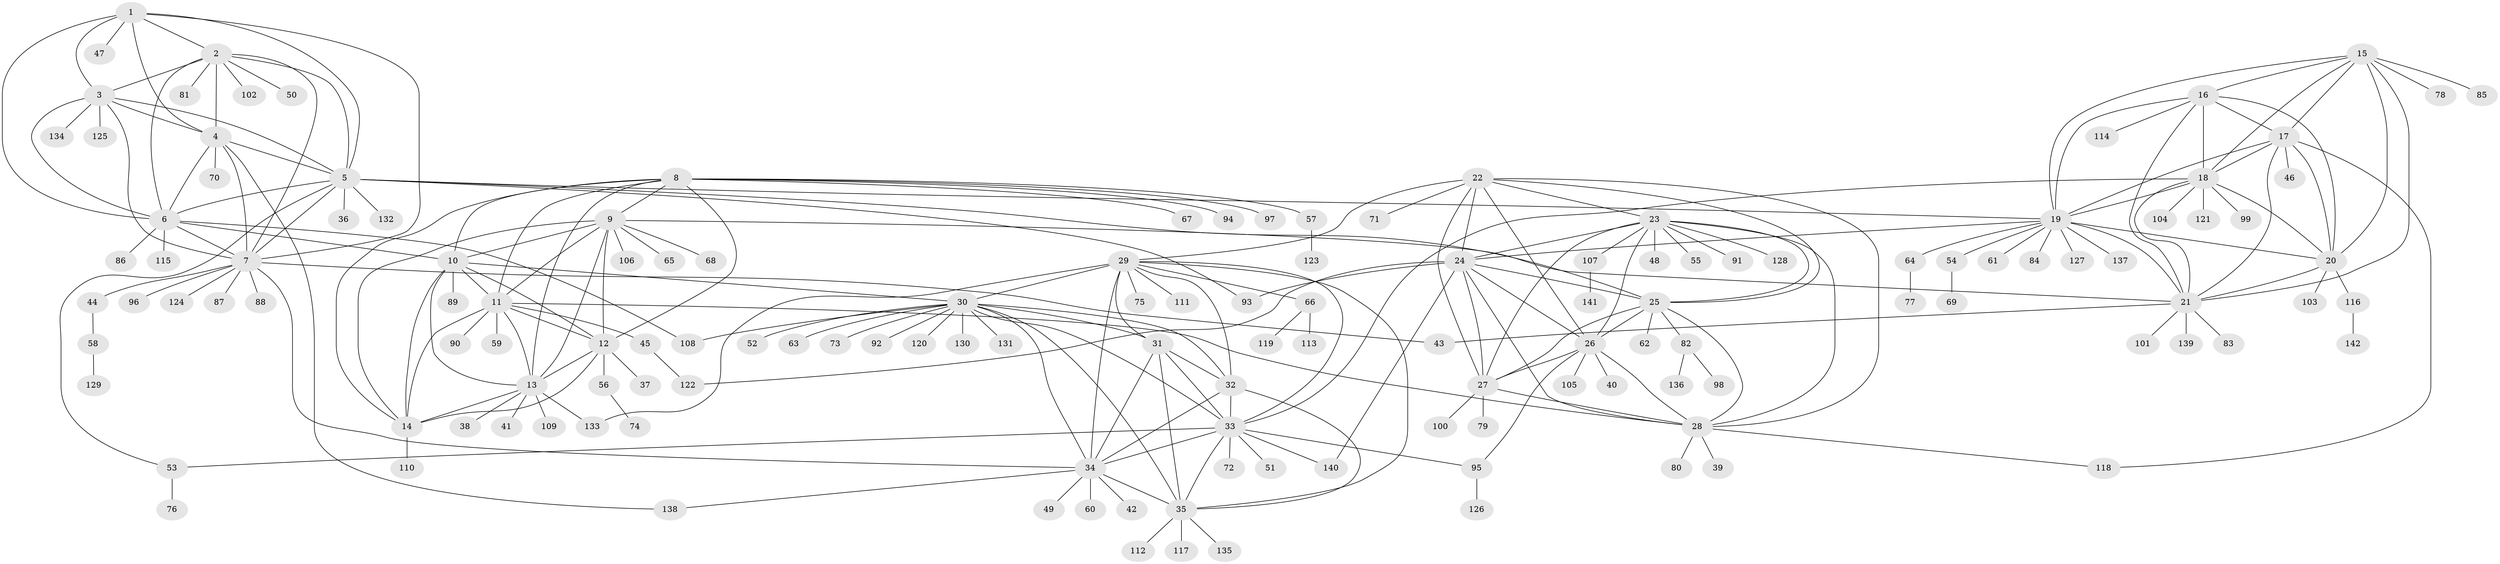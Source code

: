 // coarse degree distribution, {13: 0.008928571428571428, 7: 0.03571428571428571, 6: 0.03571428571428571, 10: 0.008928571428571428, 14: 0.008928571428571428, 12: 0.044642857142857144, 5: 0.017857142857142856, 9: 0.017857142857142856, 8: 0.03571428571428571, 11: 0.008928571428571428, 1: 0.6339285714285714, 2: 0.13392857142857142, 3: 0.008928571428571428}
// Generated by graph-tools (version 1.1) at 2025/24/03/03/25 07:24:14]
// undirected, 142 vertices, 232 edges
graph export_dot {
graph [start="1"]
  node [color=gray90,style=filled];
  1;
  2;
  3;
  4;
  5;
  6;
  7;
  8;
  9;
  10;
  11;
  12;
  13;
  14;
  15;
  16;
  17;
  18;
  19;
  20;
  21;
  22;
  23;
  24;
  25;
  26;
  27;
  28;
  29;
  30;
  31;
  32;
  33;
  34;
  35;
  36;
  37;
  38;
  39;
  40;
  41;
  42;
  43;
  44;
  45;
  46;
  47;
  48;
  49;
  50;
  51;
  52;
  53;
  54;
  55;
  56;
  57;
  58;
  59;
  60;
  61;
  62;
  63;
  64;
  65;
  66;
  67;
  68;
  69;
  70;
  71;
  72;
  73;
  74;
  75;
  76;
  77;
  78;
  79;
  80;
  81;
  82;
  83;
  84;
  85;
  86;
  87;
  88;
  89;
  90;
  91;
  92;
  93;
  94;
  95;
  96;
  97;
  98;
  99;
  100;
  101;
  102;
  103;
  104;
  105;
  106;
  107;
  108;
  109;
  110;
  111;
  112;
  113;
  114;
  115;
  116;
  117;
  118;
  119;
  120;
  121;
  122;
  123;
  124;
  125;
  126;
  127;
  128;
  129;
  130;
  131;
  132;
  133;
  134;
  135;
  136;
  137;
  138;
  139;
  140;
  141;
  142;
  1 -- 2;
  1 -- 3;
  1 -- 4;
  1 -- 5;
  1 -- 6;
  1 -- 7;
  1 -- 47;
  2 -- 3;
  2 -- 4;
  2 -- 5;
  2 -- 6;
  2 -- 7;
  2 -- 50;
  2 -- 81;
  2 -- 102;
  3 -- 4;
  3 -- 5;
  3 -- 6;
  3 -- 7;
  3 -- 125;
  3 -- 134;
  4 -- 5;
  4 -- 6;
  4 -- 7;
  4 -- 70;
  4 -- 138;
  5 -- 6;
  5 -- 7;
  5 -- 19;
  5 -- 25;
  5 -- 36;
  5 -- 53;
  5 -- 93;
  5 -- 132;
  6 -- 7;
  6 -- 10;
  6 -- 86;
  6 -- 108;
  6 -- 115;
  7 -- 34;
  7 -- 43;
  7 -- 44;
  7 -- 87;
  7 -- 88;
  7 -- 96;
  7 -- 124;
  8 -- 9;
  8 -- 10;
  8 -- 11;
  8 -- 12;
  8 -- 13;
  8 -- 14;
  8 -- 57;
  8 -- 67;
  8 -- 94;
  8 -- 97;
  9 -- 10;
  9 -- 11;
  9 -- 12;
  9 -- 13;
  9 -- 14;
  9 -- 21;
  9 -- 65;
  9 -- 68;
  9 -- 106;
  10 -- 11;
  10 -- 12;
  10 -- 13;
  10 -- 14;
  10 -- 30;
  10 -- 89;
  11 -- 12;
  11 -- 13;
  11 -- 14;
  11 -- 28;
  11 -- 45;
  11 -- 59;
  11 -- 90;
  12 -- 13;
  12 -- 14;
  12 -- 37;
  12 -- 56;
  13 -- 14;
  13 -- 38;
  13 -- 41;
  13 -- 109;
  13 -- 133;
  14 -- 110;
  15 -- 16;
  15 -- 17;
  15 -- 18;
  15 -- 19;
  15 -- 20;
  15 -- 21;
  15 -- 78;
  15 -- 85;
  16 -- 17;
  16 -- 18;
  16 -- 19;
  16 -- 20;
  16 -- 21;
  16 -- 114;
  17 -- 18;
  17 -- 19;
  17 -- 20;
  17 -- 21;
  17 -- 46;
  17 -- 118;
  18 -- 19;
  18 -- 20;
  18 -- 21;
  18 -- 33;
  18 -- 99;
  18 -- 104;
  18 -- 121;
  19 -- 20;
  19 -- 21;
  19 -- 24;
  19 -- 54;
  19 -- 61;
  19 -- 64;
  19 -- 84;
  19 -- 127;
  19 -- 137;
  20 -- 21;
  20 -- 103;
  20 -- 116;
  21 -- 43;
  21 -- 83;
  21 -- 101;
  21 -- 139;
  22 -- 23;
  22 -- 24;
  22 -- 25;
  22 -- 26;
  22 -- 27;
  22 -- 28;
  22 -- 29;
  22 -- 71;
  23 -- 24;
  23 -- 25;
  23 -- 26;
  23 -- 27;
  23 -- 28;
  23 -- 48;
  23 -- 55;
  23 -- 91;
  23 -- 107;
  23 -- 128;
  24 -- 25;
  24 -- 26;
  24 -- 27;
  24 -- 28;
  24 -- 93;
  24 -- 122;
  24 -- 140;
  25 -- 26;
  25 -- 27;
  25 -- 28;
  25 -- 62;
  25 -- 82;
  26 -- 27;
  26 -- 28;
  26 -- 40;
  26 -- 95;
  26 -- 105;
  27 -- 28;
  27 -- 79;
  27 -- 100;
  28 -- 39;
  28 -- 80;
  28 -- 118;
  29 -- 30;
  29 -- 31;
  29 -- 32;
  29 -- 33;
  29 -- 34;
  29 -- 35;
  29 -- 66;
  29 -- 75;
  29 -- 111;
  29 -- 133;
  30 -- 31;
  30 -- 32;
  30 -- 33;
  30 -- 34;
  30 -- 35;
  30 -- 52;
  30 -- 63;
  30 -- 73;
  30 -- 92;
  30 -- 108;
  30 -- 120;
  30 -- 130;
  30 -- 131;
  31 -- 32;
  31 -- 33;
  31 -- 34;
  31 -- 35;
  32 -- 33;
  32 -- 34;
  32 -- 35;
  33 -- 34;
  33 -- 35;
  33 -- 51;
  33 -- 53;
  33 -- 72;
  33 -- 95;
  33 -- 140;
  34 -- 35;
  34 -- 42;
  34 -- 49;
  34 -- 60;
  34 -- 138;
  35 -- 112;
  35 -- 117;
  35 -- 135;
  44 -- 58;
  45 -- 122;
  53 -- 76;
  54 -- 69;
  56 -- 74;
  57 -- 123;
  58 -- 129;
  64 -- 77;
  66 -- 113;
  66 -- 119;
  82 -- 98;
  82 -- 136;
  95 -- 126;
  107 -- 141;
  116 -- 142;
}
